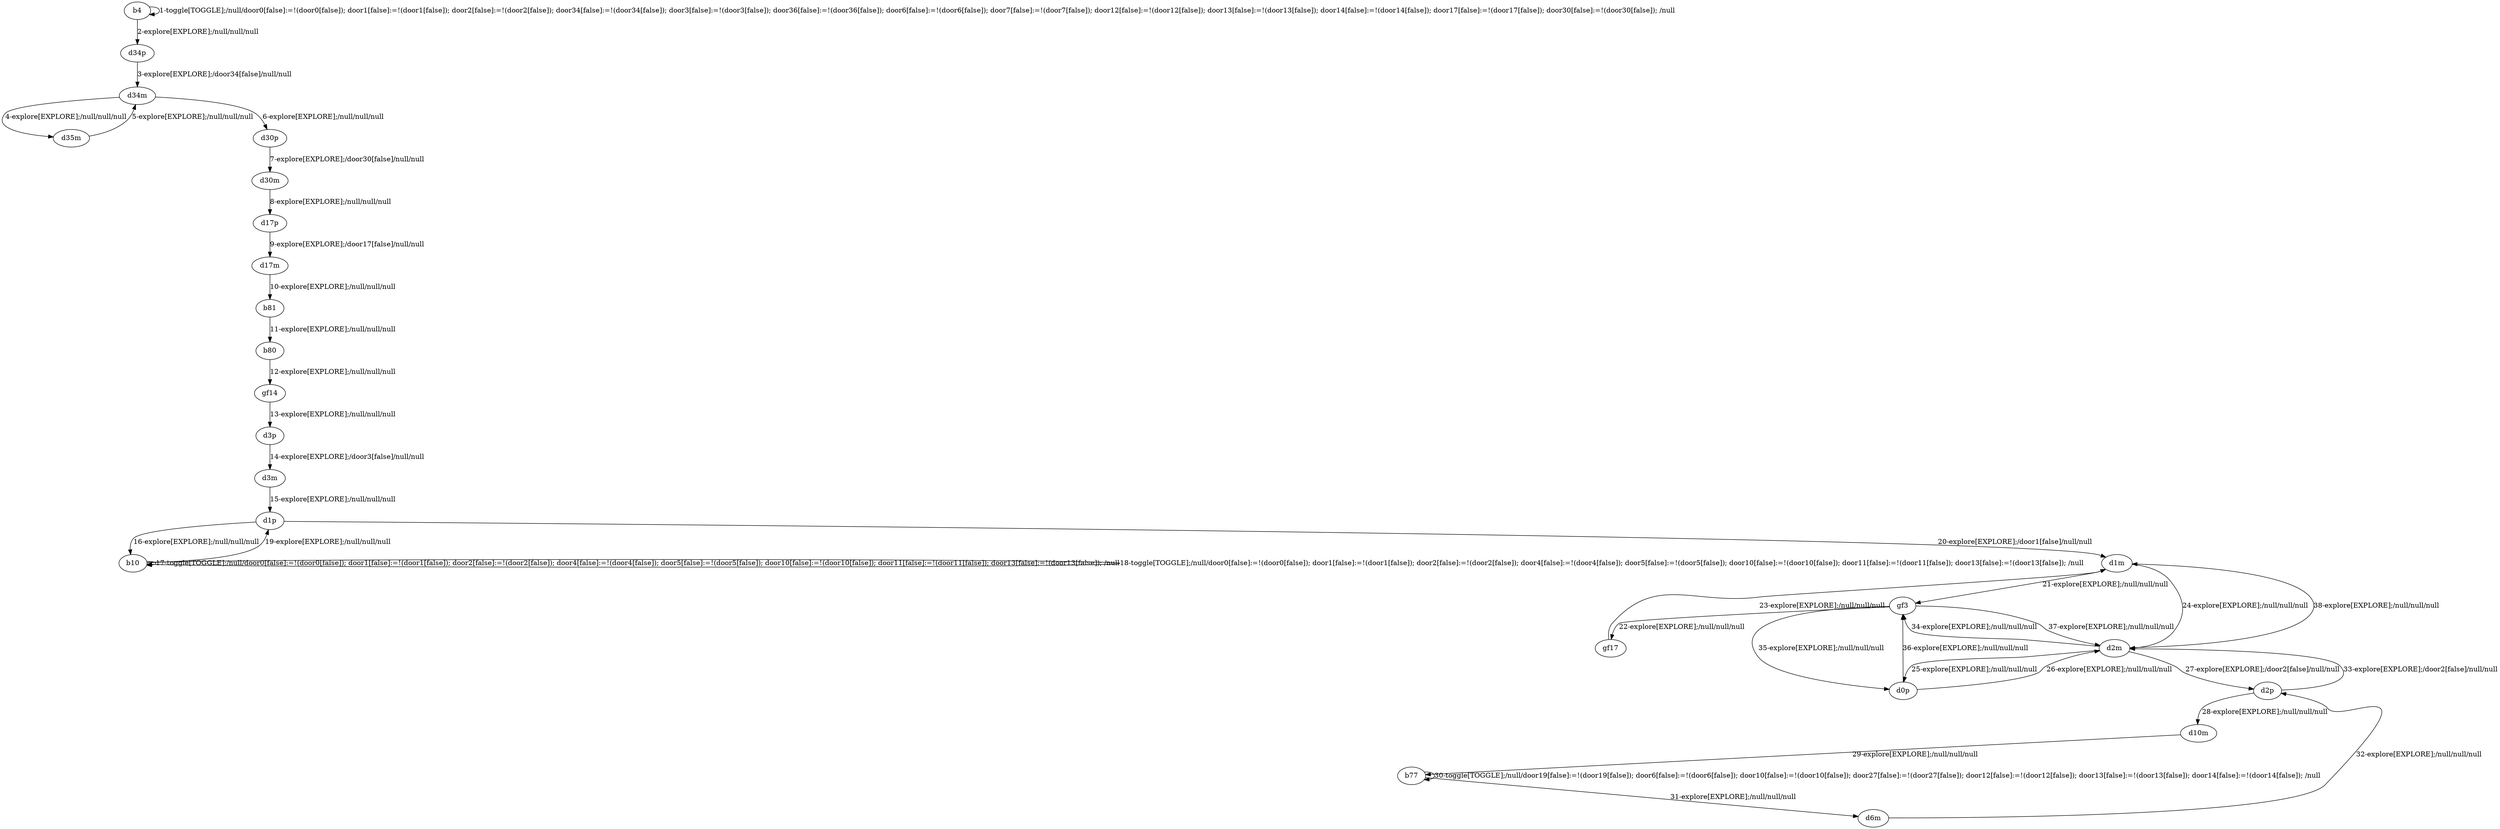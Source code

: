 # Total number of goals covered by this test: 1
# d2p --> d2m

digraph g {
"b4" -> "b4" [label = "1-toggle[TOGGLE];/null/door0[false]:=!(door0[false]); door1[false]:=!(door1[false]); door2[false]:=!(door2[false]); door34[false]:=!(door34[false]); door3[false]:=!(door3[false]); door36[false]:=!(door36[false]); door6[false]:=!(door6[false]); door7[false]:=!(door7[false]); door12[false]:=!(door12[false]); door13[false]:=!(door13[false]); door14[false]:=!(door14[false]); door17[false]:=!(door17[false]); door30[false]:=!(door30[false]); /null"];
"b4" -> "d34p" [label = "2-explore[EXPLORE];/null/null/null"];
"d34p" -> "d34m" [label = "3-explore[EXPLORE];/door34[false]/null/null"];
"d34m" -> "d35m" [label = "4-explore[EXPLORE];/null/null/null"];
"d35m" -> "d34m" [label = "5-explore[EXPLORE];/null/null/null"];
"d34m" -> "d30p" [label = "6-explore[EXPLORE];/null/null/null"];
"d30p" -> "d30m" [label = "7-explore[EXPLORE];/door30[false]/null/null"];
"d30m" -> "d17p" [label = "8-explore[EXPLORE];/null/null/null"];
"d17p" -> "d17m" [label = "9-explore[EXPLORE];/door17[false]/null/null"];
"d17m" -> "b81" [label = "10-explore[EXPLORE];/null/null/null"];
"b81" -> "b80" [label = "11-explore[EXPLORE];/null/null/null"];
"b80" -> "gf14" [label = "12-explore[EXPLORE];/null/null/null"];
"gf14" -> "d3p" [label = "13-explore[EXPLORE];/null/null/null"];
"d3p" -> "d3m" [label = "14-explore[EXPLORE];/door3[false]/null/null"];
"d3m" -> "d1p" [label = "15-explore[EXPLORE];/null/null/null"];
"d1p" -> "b10" [label = "16-explore[EXPLORE];/null/null/null"];
"b10" -> "b10" [label = "17-toggle[TOGGLE];/null/door0[false]:=!(door0[false]); door1[false]:=!(door1[false]); door2[false]:=!(door2[false]); door4[false]:=!(door4[false]); door5[false]:=!(door5[false]); door10[false]:=!(door10[false]); door11[false]:=!(door11[false]); door13[false]:=!(door13[false]); /null"];
"b10" -> "b10" [label = "18-toggle[TOGGLE];/null/door0[false]:=!(door0[false]); door1[false]:=!(door1[false]); door2[false]:=!(door2[false]); door4[false]:=!(door4[false]); door5[false]:=!(door5[false]); door10[false]:=!(door10[false]); door11[false]:=!(door11[false]); door13[false]:=!(door13[false]); /null"];
"b10" -> "d1p" [label = "19-explore[EXPLORE];/null/null/null"];
"d1p" -> "d1m" [label = "20-explore[EXPLORE];/door1[false]/null/null"];
"d1m" -> "gf3" [label = "21-explore[EXPLORE];/null/null/null"];
"gf3" -> "gf17" [label = "22-explore[EXPLORE];/null/null/null"];
"gf17" -> "d1m" [label = "23-explore[EXPLORE];/null/null/null"];
"d1m" -> "d2m" [label = "24-explore[EXPLORE];/null/null/null"];
"d2m" -> "d0p" [label = "25-explore[EXPLORE];/null/null/null"];
"d0p" -> "d2m" [label = "26-explore[EXPLORE];/null/null/null"];
"d2m" -> "d2p" [label = "27-explore[EXPLORE];/door2[false]/null/null"];
"d2p" -> "d10m" [label = "28-explore[EXPLORE];/null/null/null"];
"d10m" -> "b77" [label = "29-explore[EXPLORE];/null/null/null"];
"b77" -> "b77" [label = "30-toggle[TOGGLE];/null/door19[false]:=!(door19[false]); door6[false]:=!(door6[false]); door10[false]:=!(door10[false]); door27[false]:=!(door27[false]); door12[false]:=!(door12[false]); door13[false]:=!(door13[false]); door14[false]:=!(door14[false]); /null"];
"b77" -> "d6m" [label = "31-explore[EXPLORE];/null/null/null"];
"d6m" -> "d2p" [label = "32-explore[EXPLORE];/null/null/null"];
"d2p" -> "d2m" [label = "33-explore[EXPLORE];/door2[false]/null/null"];
"d2m" -> "gf3" [label = "34-explore[EXPLORE];/null/null/null"];
"gf3" -> "d0p" [label = "35-explore[EXPLORE];/null/null/null"];
"d0p" -> "gf3" [label = "36-explore[EXPLORE];/null/null/null"];
"gf3" -> "d2m" [label = "37-explore[EXPLORE];/null/null/null"];
"d2m" -> "d1m" [label = "38-explore[EXPLORE];/null/null/null"];
}